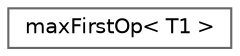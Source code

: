 digraph "Graphical Class Hierarchy"
{
 // LATEX_PDF_SIZE
  bgcolor="transparent";
  edge [fontname=Helvetica,fontsize=10,labelfontname=Helvetica,labelfontsize=10];
  node [fontname=Helvetica,fontsize=10,shape=box,height=0.2,width=0.4];
  rankdir="LR";
  Node0 [id="Node000000",label="maxFirstOp\< T1 \>",height=0.2,width=0.4,color="grey40", fillcolor="white", style="filled",URL="$structFoam_1_1maxFirstOp.html",tooltip=" "];
}
